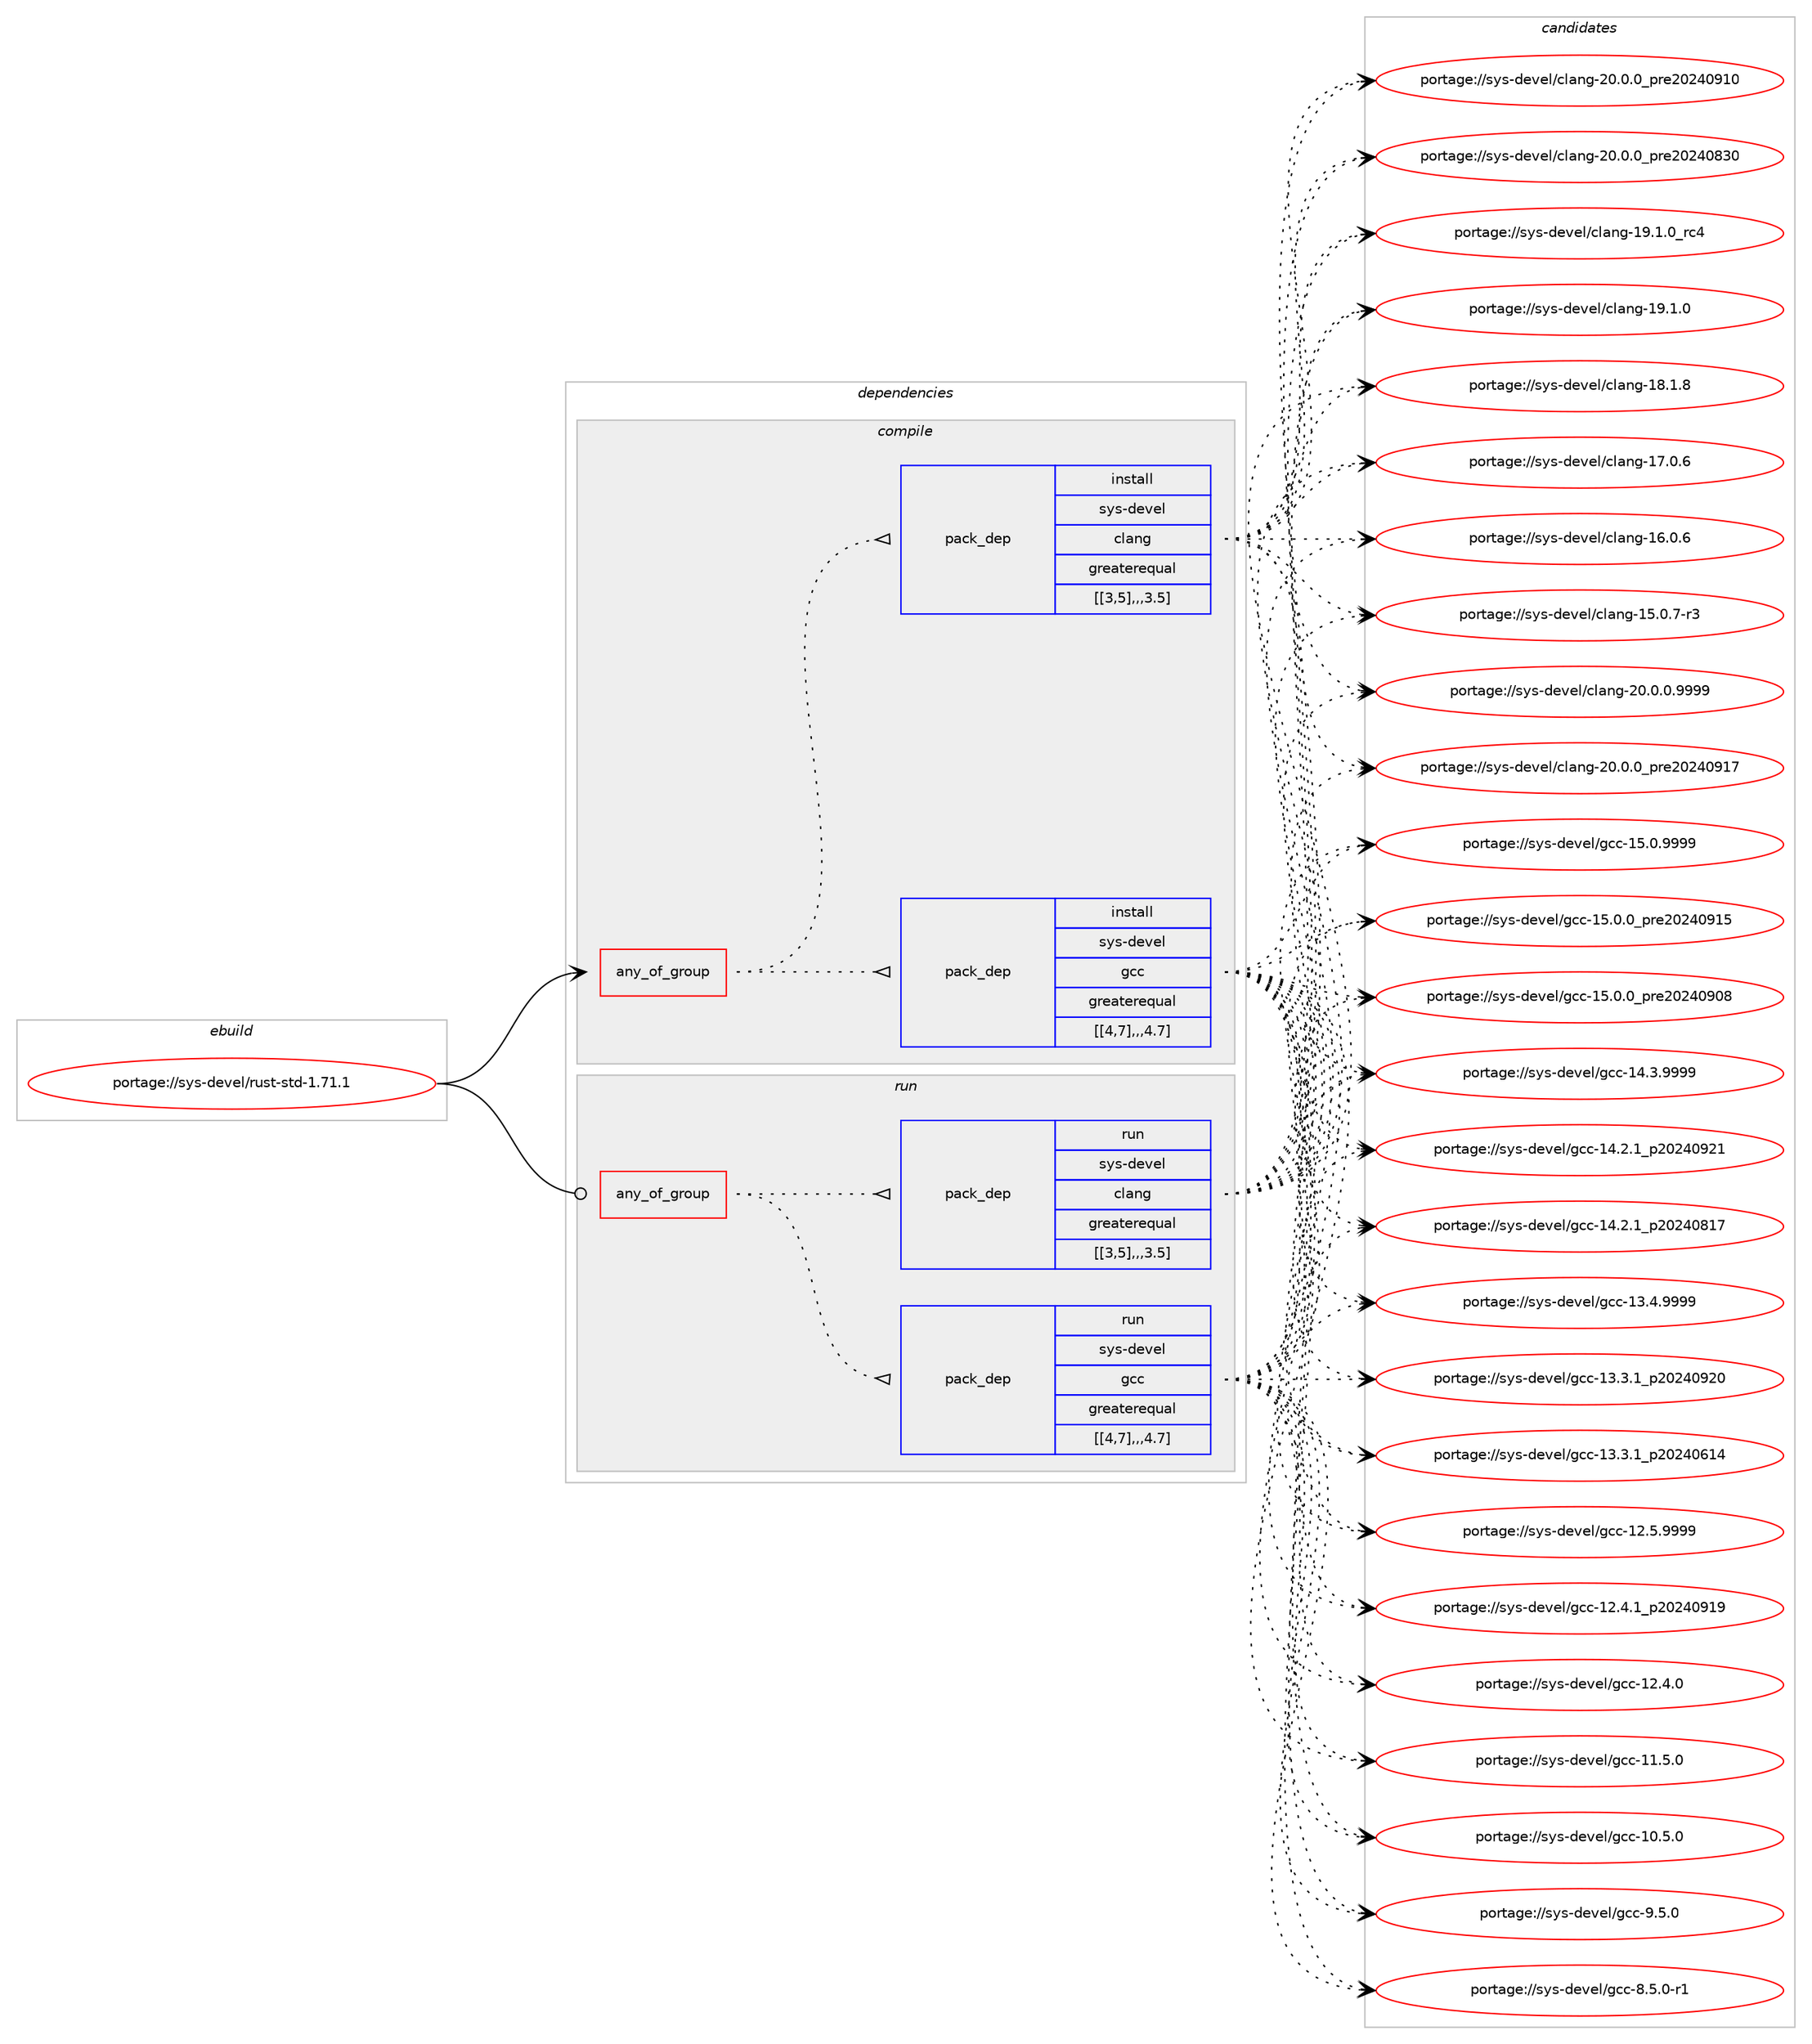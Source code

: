 digraph prolog {

# *************
# Graph options
# *************

newrank=true;
concentrate=true;
compound=true;
graph [rankdir=LR,fontname=Helvetica,fontsize=10,ranksep=1.5];#, ranksep=2.5, nodesep=0.2];
edge  [arrowhead=vee];
node  [fontname=Helvetica,fontsize=10];

# **********
# The ebuild
# **********

subgraph cluster_leftcol {
color=gray;
label=<<i>ebuild</i>>;
id [label="portage://sys-devel/rust-std-1.71.1", color=red, width=4, href="../sys-devel/rust-std-1.71.1.svg"];
}

# ****************
# The dependencies
# ****************

subgraph cluster_midcol {
color=gray;
label=<<i>dependencies</i>>;
subgraph cluster_compile {
fillcolor="#eeeeee";
style=filled;
label=<<i>compile</i>>;
subgraph any2772 {
dependency447680 [label=<<TABLE BORDER="0" CELLBORDER="1" CELLSPACING="0" CELLPADDING="4"><TR><TD CELLPADDING="10">any_of_group</TD></TR></TABLE>>, shape=none, color=red];subgraph pack324133 {
dependency447681 [label=<<TABLE BORDER="0" CELLBORDER="1" CELLSPACING="0" CELLPADDING="4" WIDTH="220"><TR><TD ROWSPAN="6" CELLPADDING="30">pack_dep</TD></TR><TR><TD WIDTH="110">install</TD></TR><TR><TD>sys-devel</TD></TR><TR><TD>gcc</TD></TR><TR><TD>greaterequal</TD></TR><TR><TD>[[4,7],,,4.7]</TD></TR></TABLE>>, shape=none, color=blue];
}
dependency447680:e -> dependency447681:w [weight=20,style="dotted",arrowhead="oinv"];
subgraph pack324134 {
dependency447682 [label=<<TABLE BORDER="0" CELLBORDER="1" CELLSPACING="0" CELLPADDING="4" WIDTH="220"><TR><TD ROWSPAN="6" CELLPADDING="30">pack_dep</TD></TR><TR><TD WIDTH="110">install</TD></TR><TR><TD>sys-devel</TD></TR><TR><TD>clang</TD></TR><TR><TD>greaterequal</TD></TR><TR><TD>[[3,5],,,3.5]</TD></TR></TABLE>>, shape=none, color=blue];
}
dependency447680:e -> dependency447682:w [weight=20,style="dotted",arrowhead="oinv"];
}
id:e -> dependency447680:w [weight=20,style="solid",arrowhead="vee"];
}
subgraph cluster_compileandrun {
fillcolor="#eeeeee";
style=filled;
label=<<i>compile and run</i>>;
}
subgraph cluster_run {
fillcolor="#eeeeee";
style=filled;
label=<<i>run</i>>;
subgraph any2773 {
dependency447683 [label=<<TABLE BORDER="0" CELLBORDER="1" CELLSPACING="0" CELLPADDING="4"><TR><TD CELLPADDING="10">any_of_group</TD></TR></TABLE>>, shape=none, color=red];subgraph pack324135 {
dependency447684 [label=<<TABLE BORDER="0" CELLBORDER="1" CELLSPACING="0" CELLPADDING="4" WIDTH="220"><TR><TD ROWSPAN="6" CELLPADDING="30">pack_dep</TD></TR><TR><TD WIDTH="110">run</TD></TR><TR><TD>sys-devel</TD></TR><TR><TD>gcc</TD></TR><TR><TD>greaterequal</TD></TR><TR><TD>[[4,7],,,4.7]</TD></TR></TABLE>>, shape=none, color=blue];
}
dependency447683:e -> dependency447684:w [weight=20,style="dotted",arrowhead="oinv"];
subgraph pack324136 {
dependency447685 [label=<<TABLE BORDER="0" CELLBORDER="1" CELLSPACING="0" CELLPADDING="4" WIDTH="220"><TR><TD ROWSPAN="6" CELLPADDING="30">pack_dep</TD></TR><TR><TD WIDTH="110">run</TD></TR><TR><TD>sys-devel</TD></TR><TR><TD>clang</TD></TR><TR><TD>greaterequal</TD></TR><TR><TD>[[3,5],,,3.5]</TD></TR></TABLE>>, shape=none, color=blue];
}
dependency447683:e -> dependency447685:w [weight=20,style="dotted",arrowhead="oinv"];
}
id:e -> dependency447683:w [weight=20,style="solid",arrowhead="odot"];
}
}

# **************
# The candidates
# **************

subgraph cluster_choices {
rank=same;
color=gray;
label=<<i>candidates</i>>;

subgraph choice324133 {
color=black;
nodesep=1;
choice1151211154510010111810110847103999945495346484657575757 [label="portage://sys-devel/gcc-15.0.9999", color=red, width=4,href="../sys-devel/gcc-15.0.9999.svg"];
choice1151211154510010111810110847103999945495346484648951121141015048505248574953 [label="portage://sys-devel/gcc-15.0.0_pre20240915", color=red, width=4,href="../sys-devel/gcc-15.0.0_pre20240915.svg"];
choice1151211154510010111810110847103999945495346484648951121141015048505248574856 [label="portage://sys-devel/gcc-15.0.0_pre20240908", color=red, width=4,href="../sys-devel/gcc-15.0.0_pre20240908.svg"];
choice1151211154510010111810110847103999945495246514657575757 [label="portage://sys-devel/gcc-14.3.9999", color=red, width=4,href="../sys-devel/gcc-14.3.9999.svg"];
choice1151211154510010111810110847103999945495246504649951125048505248575049 [label="portage://sys-devel/gcc-14.2.1_p20240921", color=red, width=4,href="../sys-devel/gcc-14.2.1_p20240921.svg"];
choice1151211154510010111810110847103999945495246504649951125048505248564955 [label="portage://sys-devel/gcc-14.2.1_p20240817", color=red, width=4,href="../sys-devel/gcc-14.2.1_p20240817.svg"];
choice1151211154510010111810110847103999945495146524657575757 [label="portage://sys-devel/gcc-13.4.9999", color=red, width=4,href="../sys-devel/gcc-13.4.9999.svg"];
choice1151211154510010111810110847103999945495146514649951125048505248575048 [label="portage://sys-devel/gcc-13.3.1_p20240920", color=red, width=4,href="../sys-devel/gcc-13.3.1_p20240920.svg"];
choice1151211154510010111810110847103999945495146514649951125048505248544952 [label="portage://sys-devel/gcc-13.3.1_p20240614", color=red, width=4,href="../sys-devel/gcc-13.3.1_p20240614.svg"];
choice1151211154510010111810110847103999945495046534657575757 [label="portage://sys-devel/gcc-12.5.9999", color=red, width=4,href="../sys-devel/gcc-12.5.9999.svg"];
choice1151211154510010111810110847103999945495046524649951125048505248574957 [label="portage://sys-devel/gcc-12.4.1_p20240919", color=red, width=4,href="../sys-devel/gcc-12.4.1_p20240919.svg"];
choice1151211154510010111810110847103999945495046524648 [label="portage://sys-devel/gcc-12.4.0", color=red, width=4,href="../sys-devel/gcc-12.4.0.svg"];
choice1151211154510010111810110847103999945494946534648 [label="portage://sys-devel/gcc-11.5.0", color=red, width=4,href="../sys-devel/gcc-11.5.0.svg"];
choice1151211154510010111810110847103999945494846534648 [label="portage://sys-devel/gcc-10.5.0", color=red, width=4,href="../sys-devel/gcc-10.5.0.svg"];
choice11512111545100101118101108471039999455746534648 [label="portage://sys-devel/gcc-9.5.0", color=red, width=4,href="../sys-devel/gcc-9.5.0.svg"];
choice115121115451001011181011084710399994556465346484511449 [label="portage://sys-devel/gcc-8.5.0-r1", color=red, width=4,href="../sys-devel/gcc-8.5.0-r1.svg"];
dependency447681:e -> choice1151211154510010111810110847103999945495346484657575757:w [style=dotted,weight="100"];
dependency447681:e -> choice1151211154510010111810110847103999945495346484648951121141015048505248574953:w [style=dotted,weight="100"];
dependency447681:e -> choice1151211154510010111810110847103999945495346484648951121141015048505248574856:w [style=dotted,weight="100"];
dependency447681:e -> choice1151211154510010111810110847103999945495246514657575757:w [style=dotted,weight="100"];
dependency447681:e -> choice1151211154510010111810110847103999945495246504649951125048505248575049:w [style=dotted,weight="100"];
dependency447681:e -> choice1151211154510010111810110847103999945495246504649951125048505248564955:w [style=dotted,weight="100"];
dependency447681:e -> choice1151211154510010111810110847103999945495146524657575757:w [style=dotted,weight="100"];
dependency447681:e -> choice1151211154510010111810110847103999945495146514649951125048505248575048:w [style=dotted,weight="100"];
dependency447681:e -> choice1151211154510010111810110847103999945495146514649951125048505248544952:w [style=dotted,weight="100"];
dependency447681:e -> choice1151211154510010111810110847103999945495046534657575757:w [style=dotted,weight="100"];
dependency447681:e -> choice1151211154510010111810110847103999945495046524649951125048505248574957:w [style=dotted,weight="100"];
dependency447681:e -> choice1151211154510010111810110847103999945495046524648:w [style=dotted,weight="100"];
dependency447681:e -> choice1151211154510010111810110847103999945494946534648:w [style=dotted,weight="100"];
dependency447681:e -> choice1151211154510010111810110847103999945494846534648:w [style=dotted,weight="100"];
dependency447681:e -> choice11512111545100101118101108471039999455746534648:w [style=dotted,weight="100"];
dependency447681:e -> choice115121115451001011181011084710399994556465346484511449:w [style=dotted,weight="100"];
}
subgraph choice324134 {
color=black;
nodesep=1;
choice11512111545100101118101108479910897110103455048464846484657575757 [label="portage://sys-devel/clang-20.0.0.9999", color=red, width=4,href="../sys-devel/clang-20.0.0.9999.svg"];
choice1151211154510010111810110847991089711010345504846484648951121141015048505248574955 [label="portage://sys-devel/clang-20.0.0_pre20240917", color=red, width=4,href="../sys-devel/clang-20.0.0_pre20240917.svg"];
choice1151211154510010111810110847991089711010345504846484648951121141015048505248574948 [label="portage://sys-devel/clang-20.0.0_pre20240910", color=red, width=4,href="../sys-devel/clang-20.0.0_pre20240910.svg"];
choice1151211154510010111810110847991089711010345504846484648951121141015048505248565148 [label="portage://sys-devel/clang-20.0.0_pre20240830", color=red, width=4,href="../sys-devel/clang-20.0.0_pre20240830.svg"];
choice1151211154510010111810110847991089711010345495746494648951149952 [label="portage://sys-devel/clang-19.1.0_rc4", color=red, width=4,href="../sys-devel/clang-19.1.0_rc4.svg"];
choice1151211154510010111810110847991089711010345495746494648 [label="portage://sys-devel/clang-19.1.0", color=red, width=4,href="../sys-devel/clang-19.1.0.svg"];
choice1151211154510010111810110847991089711010345495646494656 [label="portage://sys-devel/clang-18.1.8", color=red, width=4,href="../sys-devel/clang-18.1.8.svg"];
choice1151211154510010111810110847991089711010345495546484654 [label="portage://sys-devel/clang-17.0.6", color=red, width=4,href="../sys-devel/clang-17.0.6.svg"];
choice1151211154510010111810110847991089711010345495446484654 [label="portage://sys-devel/clang-16.0.6", color=red, width=4,href="../sys-devel/clang-16.0.6.svg"];
choice11512111545100101118101108479910897110103454953464846554511451 [label="portage://sys-devel/clang-15.0.7-r3", color=red, width=4,href="../sys-devel/clang-15.0.7-r3.svg"];
dependency447682:e -> choice11512111545100101118101108479910897110103455048464846484657575757:w [style=dotted,weight="100"];
dependency447682:e -> choice1151211154510010111810110847991089711010345504846484648951121141015048505248574955:w [style=dotted,weight="100"];
dependency447682:e -> choice1151211154510010111810110847991089711010345504846484648951121141015048505248574948:w [style=dotted,weight="100"];
dependency447682:e -> choice1151211154510010111810110847991089711010345504846484648951121141015048505248565148:w [style=dotted,weight="100"];
dependency447682:e -> choice1151211154510010111810110847991089711010345495746494648951149952:w [style=dotted,weight="100"];
dependency447682:e -> choice1151211154510010111810110847991089711010345495746494648:w [style=dotted,weight="100"];
dependency447682:e -> choice1151211154510010111810110847991089711010345495646494656:w [style=dotted,weight="100"];
dependency447682:e -> choice1151211154510010111810110847991089711010345495546484654:w [style=dotted,weight="100"];
dependency447682:e -> choice1151211154510010111810110847991089711010345495446484654:w [style=dotted,weight="100"];
dependency447682:e -> choice11512111545100101118101108479910897110103454953464846554511451:w [style=dotted,weight="100"];
}
subgraph choice324135 {
color=black;
nodesep=1;
choice1151211154510010111810110847103999945495346484657575757 [label="portage://sys-devel/gcc-15.0.9999", color=red, width=4,href="../sys-devel/gcc-15.0.9999.svg"];
choice1151211154510010111810110847103999945495346484648951121141015048505248574953 [label="portage://sys-devel/gcc-15.0.0_pre20240915", color=red, width=4,href="../sys-devel/gcc-15.0.0_pre20240915.svg"];
choice1151211154510010111810110847103999945495346484648951121141015048505248574856 [label="portage://sys-devel/gcc-15.0.0_pre20240908", color=red, width=4,href="../sys-devel/gcc-15.0.0_pre20240908.svg"];
choice1151211154510010111810110847103999945495246514657575757 [label="portage://sys-devel/gcc-14.3.9999", color=red, width=4,href="../sys-devel/gcc-14.3.9999.svg"];
choice1151211154510010111810110847103999945495246504649951125048505248575049 [label="portage://sys-devel/gcc-14.2.1_p20240921", color=red, width=4,href="../sys-devel/gcc-14.2.1_p20240921.svg"];
choice1151211154510010111810110847103999945495246504649951125048505248564955 [label="portage://sys-devel/gcc-14.2.1_p20240817", color=red, width=4,href="../sys-devel/gcc-14.2.1_p20240817.svg"];
choice1151211154510010111810110847103999945495146524657575757 [label="portage://sys-devel/gcc-13.4.9999", color=red, width=4,href="../sys-devel/gcc-13.4.9999.svg"];
choice1151211154510010111810110847103999945495146514649951125048505248575048 [label="portage://sys-devel/gcc-13.3.1_p20240920", color=red, width=4,href="../sys-devel/gcc-13.3.1_p20240920.svg"];
choice1151211154510010111810110847103999945495146514649951125048505248544952 [label="portage://sys-devel/gcc-13.3.1_p20240614", color=red, width=4,href="../sys-devel/gcc-13.3.1_p20240614.svg"];
choice1151211154510010111810110847103999945495046534657575757 [label="portage://sys-devel/gcc-12.5.9999", color=red, width=4,href="../sys-devel/gcc-12.5.9999.svg"];
choice1151211154510010111810110847103999945495046524649951125048505248574957 [label="portage://sys-devel/gcc-12.4.1_p20240919", color=red, width=4,href="../sys-devel/gcc-12.4.1_p20240919.svg"];
choice1151211154510010111810110847103999945495046524648 [label="portage://sys-devel/gcc-12.4.0", color=red, width=4,href="../sys-devel/gcc-12.4.0.svg"];
choice1151211154510010111810110847103999945494946534648 [label="portage://sys-devel/gcc-11.5.0", color=red, width=4,href="../sys-devel/gcc-11.5.0.svg"];
choice1151211154510010111810110847103999945494846534648 [label="portage://sys-devel/gcc-10.5.0", color=red, width=4,href="../sys-devel/gcc-10.5.0.svg"];
choice11512111545100101118101108471039999455746534648 [label="portage://sys-devel/gcc-9.5.0", color=red, width=4,href="../sys-devel/gcc-9.5.0.svg"];
choice115121115451001011181011084710399994556465346484511449 [label="portage://sys-devel/gcc-8.5.0-r1", color=red, width=4,href="../sys-devel/gcc-8.5.0-r1.svg"];
dependency447684:e -> choice1151211154510010111810110847103999945495346484657575757:w [style=dotted,weight="100"];
dependency447684:e -> choice1151211154510010111810110847103999945495346484648951121141015048505248574953:w [style=dotted,weight="100"];
dependency447684:e -> choice1151211154510010111810110847103999945495346484648951121141015048505248574856:w [style=dotted,weight="100"];
dependency447684:e -> choice1151211154510010111810110847103999945495246514657575757:w [style=dotted,weight="100"];
dependency447684:e -> choice1151211154510010111810110847103999945495246504649951125048505248575049:w [style=dotted,weight="100"];
dependency447684:e -> choice1151211154510010111810110847103999945495246504649951125048505248564955:w [style=dotted,weight="100"];
dependency447684:e -> choice1151211154510010111810110847103999945495146524657575757:w [style=dotted,weight="100"];
dependency447684:e -> choice1151211154510010111810110847103999945495146514649951125048505248575048:w [style=dotted,weight="100"];
dependency447684:e -> choice1151211154510010111810110847103999945495146514649951125048505248544952:w [style=dotted,weight="100"];
dependency447684:e -> choice1151211154510010111810110847103999945495046534657575757:w [style=dotted,weight="100"];
dependency447684:e -> choice1151211154510010111810110847103999945495046524649951125048505248574957:w [style=dotted,weight="100"];
dependency447684:e -> choice1151211154510010111810110847103999945495046524648:w [style=dotted,weight="100"];
dependency447684:e -> choice1151211154510010111810110847103999945494946534648:w [style=dotted,weight="100"];
dependency447684:e -> choice1151211154510010111810110847103999945494846534648:w [style=dotted,weight="100"];
dependency447684:e -> choice11512111545100101118101108471039999455746534648:w [style=dotted,weight="100"];
dependency447684:e -> choice115121115451001011181011084710399994556465346484511449:w [style=dotted,weight="100"];
}
subgraph choice324136 {
color=black;
nodesep=1;
choice11512111545100101118101108479910897110103455048464846484657575757 [label="portage://sys-devel/clang-20.0.0.9999", color=red, width=4,href="../sys-devel/clang-20.0.0.9999.svg"];
choice1151211154510010111810110847991089711010345504846484648951121141015048505248574955 [label="portage://sys-devel/clang-20.0.0_pre20240917", color=red, width=4,href="../sys-devel/clang-20.0.0_pre20240917.svg"];
choice1151211154510010111810110847991089711010345504846484648951121141015048505248574948 [label="portage://sys-devel/clang-20.0.0_pre20240910", color=red, width=4,href="../sys-devel/clang-20.0.0_pre20240910.svg"];
choice1151211154510010111810110847991089711010345504846484648951121141015048505248565148 [label="portage://sys-devel/clang-20.0.0_pre20240830", color=red, width=4,href="../sys-devel/clang-20.0.0_pre20240830.svg"];
choice1151211154510010111810110847991089711010345495746494648951149952 [label="portage://sys-devel/clang-19.1.0_rc4", color=red, width=4,href="../sys-devel/clang-19.1.0_rc4.svg"];
choice1151211154510010111810110847991089711010345495746494648 [label="portage://sys-devel/clang-19.1.0", color=red, width=4,href="../sys-devel/clang-19.1.0.svg"];
choice1151211154510010111810110847991089711010345495646494656 [label="portage://sys-devel/clang-18.1.8", color=red, width=4,href="../sys-devel/clang-18.1.8.svg"];
choice1151211154510010111810110847991089711010345495546484654 [label="portage://sys-devel/clang-17.0.6", color=red, width=4,href="../sys-devel/clang-17.0.6.svg"];
choice1151211154510010111810110847991089711010345495446484654 [label="portage://sys-devel/clang-16.0.6", color=red, width=4,href="../sys-devel/clang-16.0.6.svg"];
choice11512111545100101118101108479910897110103454953464846554511451 [label="portage://sys-devel/clang-15.0.7-r3", color=red, width=4,href="../sys-devel/clang-15.0.7-r3.svg"];
dependency447685:e -> choice11512111545100101118101108479910897110103455048464846484657575757:w [style=dotted,weight="100"];
dependency447685:e -> choice1151211154510010111810110847991089711010345504846484648951121141015048505248574955:w [style=dotted,weight="100"];
dependency447685:e -> choice1151211154510010111810110847991089711010345504846484648951121141015048505248574948:w [style=dotted,weight="100"];
dependency447685:e -> choice1151211154510010111810110847991089711010345504846484648951121141015048505248565148:w [style=dotted,weight="100"];
dependency447685:e -> choice1151211154510010111810110847991089711010345495746494648951149952:w [style=dotted,weight="100"];
dependency447685:e -> choice1151211154510010111810110847991089711010345495746494648:w [style=dotted,weight="100"];
dependency447685:e -> choice1151211154510010111810110847991089711010345495646494656:w [style=dotted,weight="100"];
dependency447685:e -> choice1151211154510010111810110847991089711010345495546484654:w [style=dotted,weight="100"];
dependency447685:e -> choice1151211154510010111810110847991089711010345495446484654:w [style=dotted,weight="100"];
dependency447685:e -> choice11512111545100101118101108479910897110103454953464846554511451:w [style=dotted,weight="100"];
}
}

}
